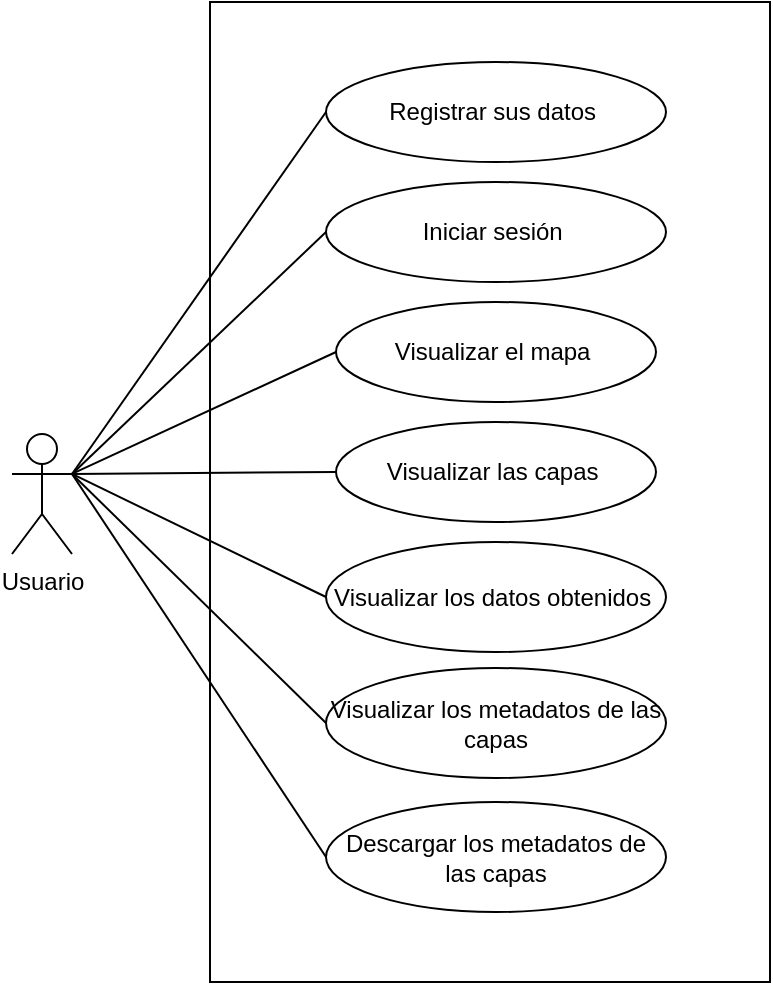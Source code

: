 <mxfile>
    <diagram id="yuH94W3hG_QLK6TTlARw" name="Página-1">
        <mxGraphModel dx="1074" dy="449" grid="1" gridSize="10" guides="1" tooltips="1" connect="1" arrows="1" fold="1" page="1" pageScale="1" pageWidth="827" pageHeight="1169" math="0" shadow="0">
            <root>
                <mxCell id="0"/>
                <mxCell id="1" parent="0"/>
                <mxCell id="2" value="Usuario&lt;br&gt;" style="shape=umlActor;verticalLabelPosition=bottom;verticalAlign=top;html=1;" parent="1" vertex="1">
                    <mxGeometry x="41" y="526" width="30" height="60" as="geometry"/>
                </mxCell>
                <mxCell id="3" value="" style="rounded=0;whiteSpace=wrap;html=1;" parent="1" vertex="1">
                    <mxGeometry x="140" y="310" width="280" height="490" as="geometry"/>
                </mxCell>
                <mxCell id="4" value="Registrar sus datos&amp;nbsp;" style="ellipse;whiteSpace=wrap;html=1;" parent="1" vertex="1">
                    <mxGeometry x="198" y="340" width="170" height="50" as="geometry"/>
                </mxCell>
                <mxCell id="5" value="Iniciar sesión&amp;nbsp;" style="ellipse;whiteSpace=wrap;html=1;" parent="1" vertex="1">
                    <mxGeometry x="198" y="400" width="170" height="50" as="geometry"/>
                </mxCell>
                <mxCell id="6" value="Visualizar el mapa&amp;nbsp;" style="ellipse;whiteSpace=wrap;html=1;" parent="1" vertex="1">
                    <mxGeometry x="203" y="460" width="160" height="50" as="geometry"/>
                </mxCell>
                <mxCell id="7" value="Visualizar las capas&amp;nbsp;" style="ellipse;whiteSpace=wrap;html=1;" parent="1" vertex="1">
                    <mxGeometry x="203" y="520" width="160" height="50" as="geometry"/>
                </mxCell>
                <mxCell id="8" value="Visualizar los datos obtenidos&amp;nbsp;" style="ellipse;whiteSpace=wrap;html=1;" parent="1" vertex="1">
                    <mxGeometry x="198" y="580" width="170" height="55" as="geometry"/>
                </mxCell>
                <mxCell id="9" value="Visualizar los metadatos de las capas" style="ellipse;whiteSpace=wrap;html=1;" parent="1" vertex="1">
                    <mxGeometry x="198" y="643" width="170" height="55" as="geometry"/>
                </mxCell>
                <mxCell id="10" value="Descargar los metadatos de las capas" style="ellipse;whiteSpace=wrap;html=1;" parent="1" vertex="1">
                    <mxGeometry x="198" y="710" width="170" height="55" as="geometry"/>
                </mxCell>
                <mxCell id="11" value="" style="endArrow=none;html=1;exitX=1;exitY=0.333;exitDx=0;exitDy=0;exitPerimeter=0;entryX=0;entryY=0.5;entryDx=0;entryDy=0;" parent="1" source="2" target="4" edge="1">
                    <mxGeometry width="50" height="50" relative="1" as="geometry">
                        <mxPoint x="320" y="540" as="sourcePoint"/>
                        <mxPoint x="370" y="490" as="targetPoint"/>
                    </mxGeometry>
                </mxCell>
                <mxCell id="12" value="" style="endArrow=none;html=1;exitX=1;exitY=0.333;exitDx=0;exitDy=0;exitPerimeter=0;entryX=0;entryY=0.5;entryDx=0;entryDy=0;" parent="1" source="2" target="5" edge="1">
                    <mxGeometry width="50" height="50" relative="1" as="geometry">
                        <mxPoint x="320" y="540" as="sourcePoint"/>
                        <mxPoint x="370" y="490" as="targetPoint"/>
                    </mxGeometry>
                </mxCell>
                <mxCell id="13" value="" style="endArrow=none;html=1;exitX=1;exitY=0.333;exitDx=0;exitDy=0;exitPerimeter=0;entryX=0;entryY=0.5;entryDx=0;entryDy=0;" parent="1" source="2" target="6" edge="1">
                    <mxGeometry width="50" height="50" relative="1" as="geometry">
                        <mxPoint x="320" y="540" as="sourcePoint"/>
                        <mxPoint x="370" y="490" as="targetPoint"/>
                    </mxGeometry>
                </mxCell>
                <mxCell id="14" value="" style="endArrow=none;html=1;exitX=1;exitY=0.333;exitDx=0;exitDy=0;exitPerimeter=0;entryX=0;entryY=0.5;entryDx=0;entryDy=0;" parent="1" source="2" target="7" edge="1">
                    <mxGeometry width="50" height="50" relative="1" as="geometry">
                        <mxPoint x="320" y="540" as="sourcePoint"/>
                        <mxPoint x="370" y="490" as="targetPoint"/>
                    </mxGeometry>
                </mxCell>
                <mxCell id="15" value="" style="endArrow=none;html=1;exitX=1;exitY=0.333;exitDx=0;exitDy=0;exitPerimeter=0;entryX=0;entryY=0.5;entryDx=0;entryDy=0;" parent="1" source="2" target="8" edge="1">
                    <mxGeometry width="50" height="50" relative="1" as="geometry">
                        <mxPoint x="320" y="540" as="sourcePoint"/>
                        <mxPoint x="370" y="490" as="targetPoint"/>
                    </mxGeometry>
                </mxCell>
                <mxCell id="16" value="" style="endArrow=none;html=1;exitX=1;exitY=0.333;exitDx=0;exitDy=0;exitPerimeter=0;entryX=0;entryY=0.5;entryDx=0;entryDy=0;" parent="1" source="2" target="9" edge="1">
                    <mxGeometry width="50" height="50" relative="1" as="geometry">
                        <mxPoint x="320" y="540" as="sourcePoint"/>
                        <mxPoint x="370" y="490" as="targetPoint"/>
                    </mxGeometry>
                </mxCell>
                <mxCell id="17" value="" style="endArrow=none;html=1;exitX=1;exitY=0.333;exitDx=0;exitDy=0;exitPerimeter=0;entryX=0;entryY=0.5;entryDx=0;entryDy=0;" parent="1" source="2" target="10" edge="1">
                    <mxGeometry width="50" height="50" relative="1" as="geometry">
                        <mxPoint x="320" y="770" as="sourcePoint"/>
                        <mxPoint x="370" y="720" as="targetPoint"/>
                    </mxGeometry>
                </mxCell>
            </root>
        </mxGraphModel>
    </diagram>
</mxfile>